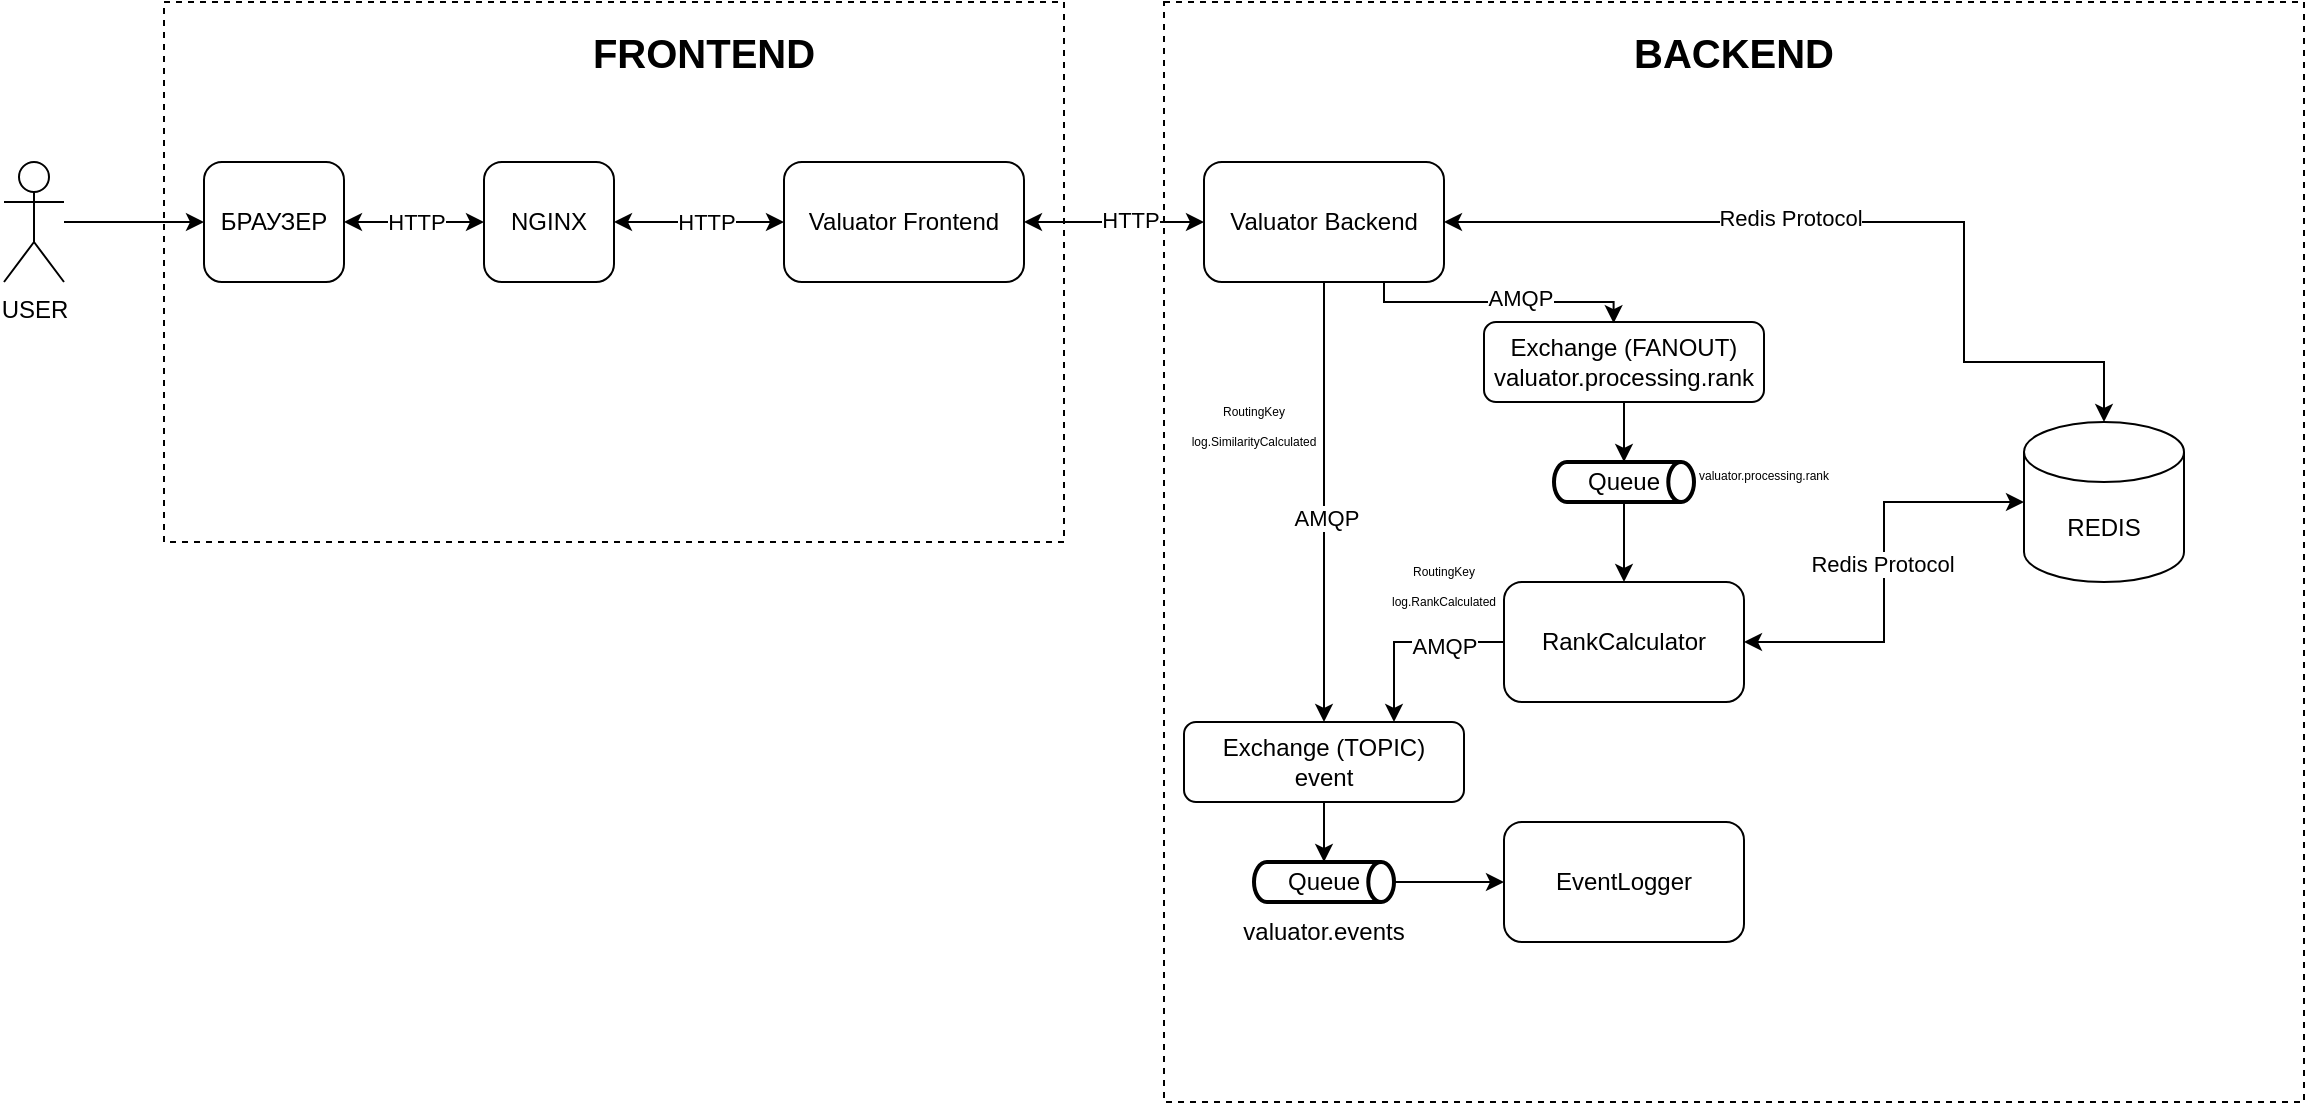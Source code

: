 <mxfile version="26.1.1">
  <diagram name="Страница — 1" id="KKmllC8yuUOeo-muvncK">
    <mxGraphModel dx="1469" dy="406" grid="1" gridSize="10" guides="1" tooltips="1" connect="1" arrows="1" fold="1" page="1" pageScale="1" pageWidth="827" pageHeight="1169" math="0" shadow="0">
      <root>
        <mxCell id="0" />
        <mxCell id="1" parent="0" />
        <mxCell id="DNXaHsyP4bz1j5rUmy31-14" value="" style="rounded=0;whiteSpace=wrap;html=1;dashed=1;" vertex="1" parent="1">
          <mxGeometry x="500" y="210" width="570" height="550" as="geometry" />
        </mxCell>
        <mxCell id="DNXaHsyP4bz1j5rUmy31-1" value="USER" style="shape=umlActor;verticalLabelPosition=bottom;verticalAlign=top;html=1;outlineConnect=0;" vertex="1" parent="1">
          <mxGeometry x="-80" y="290" width="30" height="60" as="geometry" />
        </mxCell>
        <mxCell id="DNXaHsyP4bz1j5rUmy31-11" value="" style="rounded=0;whiteSpace=wrap;html=1;dashed=1;" vertex="1" parent="1">
          <mxGeometry y="210" width="450" height="270" as="geometry" />
        </mxCell>
        <mxCell id="DNXaHsyP4bz1j5rUmy31-12" value="&lt;font style=&quot;font-size: 20px;&quot;&gt;&lt;b&gt;FRONTEND&lt;/b&gt;&lt;/font&gt;" style="text;html=1;align=center;verticalAlign=middle;whiteSpace=wrap;rounded=0;" vertex="1" parent="1">
          <mxGeometry x="240" y="220" width="60" height="30" as="geometry" />
        </mxCell>
        <mxCell id="DNXaHsyP4bz1j5rUmy31-13" value="Valuator Frontend" style="rounded=1;whiteSpace=wrap;html=1;" vertex="1" parent="1">
          <mxGeometry x="310" y="290" width="120" height="60" as="geometry" />
        </mxCell>
        <mxCell id="DNXaHsyP4bz1j5rUmy31-15" value="&lt;b&gt;&lt;font style=&quot;font-size: 20px;&quot;&gt;BACKEND&lt;/font&gt;&lt;/b&gt;" style="text;html=1;align=center;verticalAlign=middle;whiteSpace=wrap;rounded=0;" vertex="1" parent="1">
          <mxGeometry x="755" y="220" width="60" height="30" as="geometry" />
        </mxCell>
        <mxCell id="DNXaHsyP4bz1j5rUmy31-16" value="NGINX" style="rounded=1;whiteSpace=wrap;html=1;" vertex="1" parent="1">
          <mxGeometry x="160" y="290" width="65" height="60" as="geometry" />
        </mxCell>
        <mxCell id="DNXaHsyP4bz1j5rUmy31-19" value="БРАУЗЕР" style="rounded=1;whiteSpace=wrap;html=1;" vertex="1" parent="1">
          <mxGeometry x="20" y="290" width="70" height="60" as="geometry" />
        </mxCell>
        <mxCell id="DNXaHsyP4bz1j5rUmy31-33" style="edgeStyle=orthogonalEdgeStyle;rounded=0;orthogonalLoop=1;jettySize=auto;html=1;exitX=0.5;exitY=1;exitDx=0;exitDy=0;" edge="1" parent="1" source="DNXaHsyP4bz1j5rUmy31-21" target="DNXaHsyP4bz1j5rUmy31-31">
          <mxGeometry relative="1" as="geometry" />
        </mxCell>
        <mxCell id="DNXaHsyP4bz1j5rUmy31-51" value="AMQP" style="edgeLabel;html=1;align=center;verticalAlign=middle;resizable=0;points=[];" vertex="1" connectable="0" parent="DNXaHsyP4bz1j5rUmy31-33">
          <mxGeometry x="0.066" y="1" relative="1" as="geometry">
            <mxPoint as="offset" />
          </mxGeometry>
        </mxCell>
        <mxCell id="DNXaHsyP4bz1j5rUmy31-21" value="Valuator Backend" style="rounded=1;whiteSpace=wrap;html=1;" vertex="1" parent="1">
          <mxGeometry x="520" y="290" width="120" height="60" as="geometry" />
        </mxCell>
        <mxCell id="DNXaHsyP4bz1j5rUmy31-24" value="REDIS" style="shape=cylinder3;whiteSpace=wrap;html=1;boundedLbl=1;backgroundOutline=1;size=15;" vertex="1" parent="1">
          <mxGeometry x="930" y="420" width="80" height="80" as="geometry" />
        </mxCell>
        <mxCell id="DNXaHsyP4bz1j5rUmy31-26" value="" style="endArrow=classic;startArrow=classic;html=1;rounded=0;entryX=0.5;entryY=0;entryDx=0;entryDy=0;entryPerimeter=0;exitX=1;exitY=0.5;exitDx=0;exitDy=0;edgeStyle=orthogonalEdgeStyle;" edge="1" parent="1" source="DNXaHsyP4bz1j5rUmy31-21" target="DNXaHsyP4bz1j5rUmy31-24">
          <mxGeometry width="50" height="50" relative="1" as="geometry">
            <mxPoint x="660" y="400" as="sourcePoint" />
            <mxPoint x="710" y="350" as="targetPoint" />
            <Array as="points">
              <mxPoint x="900" y="320" />
              <mxPoint x="900" y="390" />
              <mxPoint x="970" y="390" />
            </Array>
          </mxGeometry>
        </mxCell>
        <mxCell id="DNXaHsyP4bz1j5rUmy31-65" value="Redis Protocol" style="edgeLabel;html=1;align=center;verticalAlign=middle;resizable=0;points=[];" vertex="1" connectable="0" parent="DNXaHsyP4bz1j5rUmy31-26">
          <mxGeometry x="-0.197" y="2" relative="1" as="geometry">
            <mxPoint as="offset" />
          </mxGeometry>
        </mxCell>
        <mxCell id="DNXaHsyP4bz1j5rUmy31-27" value="Exchange (FANOUT)&lt;br&gt;valuator.processing.rank" style="rounded=1;whiteSpace=wrap;html=1;" vertex="1" parent="1">
          <mxGeometry x="660" y="370" width="140" height="40" as="geometry" />
        </mxCell>
        <mxCell id="DNXaHsyP4bz1j5rUmy31-36" style="edgeStyle=orthogonalEdgeStyle;rounded=0;orthogonalLoop=1;jettySize=auto;html=1;exitX=0.5;exitY=1;exitDx=0;exitDy=0;exitPerimeter=0;entryX=0.5;entryY=0;entryDx=0;entryDy=0;" edge="1" parent="1" source="DNXaHsyP4bz1j5rUmy31-28" target="DNXaHsyP4bz1j5rUmy31-35">
          <mxGeometry relative="1" as="geometry" />
        </mxCell>
        <mxCell id="DNXaHsyP4bz1j5rUmy31-28" value="Queue" style="strokeWidth=2;html=1;shape=mxgraph.flowchart.direct_data;whiteSpace=wrap;" vertex="1" parent="1">
          <mxGeometry x="695" y="440" width="70" height="20" as="geometry" />
        </mxCell>
        <mxCell id="DNXaHsyP4bz1j5rUmy31-29" style="edgeStyle=orthogonalEdgeStyle;rounded=0;orthogonalLoop=1;jettySize=auto;html=1;exitX=0.75;exitY=1;exitDx=0;exitDy=0;entryX=0.463;entryY=0.015;entryDx=0;entryDy=0;entryPerimeter=0;" edge="1" parent="1" source="DNXaHsyP4bz1j5rUmy31-21" target="DNXaHsyP4bz1j5rUmy31-27">
          <mxGeometry relative="1" as="geometry">
            <Array as="points">
              <mxPoint x="610" y="360" />
              <mxPoint x="725" y="360" />
            </Array>
          </mxGeometry>
        </mxCell>
        <mxCell id="DNXaHsyP4bz1j5rUmy31-50" value="AMQP" style="edgeLabel;html=1;align=center;verticalAlign=middle;resizable=0;points=[];" vertex="1" connectable="0" parent="DNXaHsyP4bz1j5rUmy31-29">
          <mxGeometry x="0.154" y="2" relative="1" as="geometry">
            <mxPoint as="offset" />
          </mxGeometry>
        </mxCell>
        <mxCell id="DNXaHsyP4bz1j5rUmy31-30" style="edgeStyle=orthogonalEdgeStyle;rounded=0;orthogonalLoop=1;jettySize=auto;html=1;exitX=0.5;exitY=1;exitDx=0;exitDy=0;entryX=0.5;entryY=0;entryDx=0;entryDy=0;entryPerimeter=0;" edge="1" parent="1" source="DNXaHsyP4bz1j5rUmy31-27" target="DNXaHsyP4bz1j5rUmy31-28">
          <mxGeometry relative="1" as="geometry" />
        </mxCell>
        <mxCell id="DNXaHsyP4bz1j5rUmy31-31" value="Exchange (TOPIC)&lt;br&gt;event" style="rounded=1;whiteSpace=wrap;html=1;" vertex="1" parent="1">
          <mxGeometry x="510" y="570" width="140" height="40" as="geometry" />
        </mxCell>
        <mxCell id="DNXaHsyP4bz1j5rUmy31-45" style="edgeStyle=orthogonalEdgeStyle;rounded=0;orthogonalLoop=1;jettySize=auto;html=1;exitX=1;exitY=0.5;exitDx=0;exitDy=0;exitPerimeter=0;entryX=0;entryY=0.5;entryDx=0;entryDy=0;" edge="1" parent="1" source="DNXaHsyP4bz1j5rUmy31-32" target="DNXaHsyP4bz1j5rUmy31-44">
          <mxGeometry relative="1" as="geometry" />
        </mxCell>
        <mxCell id="DNXaHsyP4bz1j5rUmy31-32" value="Queue" style="strokeWidth=2;html=1;shape=mxgraph.flowchart.direct_data;whiteSpace=wrap;" vertex="1" parent="1">
          <mxGeometry x="545" y="640" width="70" height="20" as="geometry" />
        </mxCell>
        <mxCell id="DNXaHsyP4bz1j5rUmy31-34" style="edgeStyle=orthogonalEdgeStyle;rounded=0;orthogonalLoop=1;jettySize=auto;html=1;exitX=0.5;exitY=1;exitDx=0;exitDy=0;entryX=0.5;entryY=0;entryDx=0;entryDy=0;entryPerimeter=0;" edge="1" parent="1" source="DNXaHsyP4bz1j5rUmy31-31" target="DNXaHsyP4bz1j5rUmy31-32">
          <mxGeometry relative="1" as="geometry" />
        </mxCell>
        <mxCell id="DNXaHsyP4bz1j5rUmy31-39" style="edgeStyle=orthogonalEdgeStyle;rounded=0;orthogonalLoop=1;jettySize=auto;html=1;exitX=0;exitY=0.5;exitDx=0;exitDy=0;entryX=0.75;entryY=0;entryDx=0;entryDy=0;" edge="1" parent="1" source="DNXaHsyP4bz1j5rUmy31-35" target="DNXaHsyP4bz1j5rUmy31-31">
          <mxGeometry relative="1" as="geometry" />
        </mxCell>
        <mxCell id="DNXaHsyP4bz1j5rUmy31-52" value="AMQP" style="edgeLabel;html=1;align=center;verticalAlign=middle;resizable=0;points=[];" vertex="1" connectable="0" parent="DNXaHsyP4bz1j5rUmy31-39">
          <mxGeometry x="-0.365" y="2" relative="1" as="geometry">
            <mxPoint as="offset" />
          </mxGeometry>
        </mxCell>
        <mxCell id="DNXaHsyP4bz1j5rUmy31-35" value="RankCalculator" style="rounded=1;whiteSpace=wrap;html=1;" vertex="1" parent="1">
          <mxGeometry x="670" y="500" width="120" height="60" as="geometry" />
        </mxCell>
        <mxCell id="DNXaHsyP4bz1j5rUmy31-40" value="&lt;font style=&quot;font-size: 6px;&quot;&gt;RoutingKey&lt;br&gt;log.SimilarityCalculated&lt;/font&gt;" style="text;html=1;align=center;verticalAlign=middle;whiteSpace=wrap;rounded=0;" vertex="1" parent="1">
          <mxGeometry x="520" y="410" width="50" height="20" as="geometry" />
        </mxCell>
        <mxCell id="DNXaHsyP4bz1j5rUmy31-43" value="&lt;font style=&quot;font-size: 6px;&quot;&gt;RoutingKey&lt;br&gt;log.RankCalculated&lt;/font&gt;" style="text;html=1;align=center;verticalAlign=middle;whiteSpace=wrap;rounded=0;" vertex="1" parent="1">
          <mxGeometry x="615" y="490" width="50" height="20" as="geometry" />
        </mxCell>
        <mxCell id="DNXaHsyP4bz1j5rUmy31-44" value="EventLogger" style="rounded=1;whiteSpace=wrap;html=1;" vertex="1" parent="1">
          <mxGeometry x="670" y="620" width="120" height="60" as="geometry" />
        </mxCell>
        <mxCell id="DNXaHsyP4bz1j5rUmy31-47" value="valuator.events" style="text;html=1;align=center;verticalAlign=middle;whiteSpace=wrap;rounded=0;" vertex="1" parent="1">
          <mxGeometry x="550" y="660" width="60" height="30" as="geometry" />
        </mxCell>
        <UserObject label="&lt;font style=&quot;font-size: 6px;&quot;&gt;valuator.processing.rank&lt;/font&gt;" link="valuator.processing.rank" id="DNXaHsyP4bz1j5rUmy31-48">
          <mxCell style="text;html=1;align=center;verticalAlign=middle;whiteSpace=wrap;rounded=0;" vertex="1" parent="1">
            <mxGeometry x="770" y="430" width="60" height="30" as="geometry" />
          </mxCell>
        </UserObject>
        <mxCell id="DNXaHsyP4bz1j5rUmy31-49" style="edgeStyle=orthogonalEdgeStyle;rounded=0;orthogonalLoop=1;jettySize=auto;html=1;" edge="1" parent="1" source="DNXaHsyP4bz1j5rUmy31-1" target="DNXaHsyP4bz1j5rUmy31-19">
          <mxGeometry relative="1" as="geometry" />
        </mxCell>
        <mxCell id="DNXaHsyP4bz1j5rUmy31-59" value="" style="endArrow=classic;startArrow=classic;html=1;rounded=0;exitX=1;exitY=0.5;exitDx=0;exitDy=0;entryX=0;entryY=0.5;entryDx=0;entryDy=0;" edge="1" parent="1" source="DNXaHsyP4bz1j5rUmy31-19" target="DNXaHsyP4bz1j5rUmy31-16">
          <mxGeometry width="50" height="50" relative="1" as="geometry">
            <mxPoint x="160" y="360" as="sourcePoint" />
            <mxPoint x="210" y="310" as="targetPoint" />
          </mxGeometry>
        </mxCell>
        <mxCell id="DNXaHsyP4bz1j5rUmy31-62" value="HTTP" style="edgeLabel;html=1;align=center;verticalAlign=middle;resizable=0;points=[];" vertex="1" connectable="0" parent="DNXaHsyP4bz1j5rUmy31-59">
          <mxGeometry x="0.031" relative="1" as="geometry">
            <mxPoint as="offset" />
          </mxGeometry>
        </mxCell>
        <mxCell id="DNXaHsyP4bz1j5rUmy31-60" value="" style="endArrow=classic;startArrow=classic;html=1;rounded=0;exitX=1;exitY=0.5;exitDx=0;exitDy=0;entryX=0;entryY=0.5;entryDx=0;entryDy=0;" edge="1" parent="1" source="DNXaHsyP4bz1j5rUmy31-13" target="DNXaHsyP4bz1j5rUmy31-21">
          <mxGeometry width="50" height="50" relative="1" as="geometry">
            <mxPoint x="500" y="360" as="sourcePoint" />
            <mxPoint x="550" y="310" as="targetPoint" />
          </mxGeometry>
        </mxCell>
        <mxCell id="DNXaHsyP4bz1j5rUmy31-64" value="HTTP" style="edgeLabel;html=1;align=center;verticalAlign=middle;resizable=0;points=[];" vertex="1" connectable="0" parent="DNXaHsyP4bz1j5rUmy31-60">
          <mxGeometry x="0.172" y="1" relative="1" as="geometry">
            <mxPoint as="offset" />
          </mxGeometry>
        </mxCell>
        <mxCell id="DNXaHsyP4bz1j5rUmy31-61" value="" style="endArrow=classic;startArrow=classic;html=1;rounded=0;exitX=1;exitY=0.5;exitDx=0;exitDy=0;entryX=0;entryY=0.5;entryDx=0;entryDy=0;" edge="1" parent="1" source="DNXaHsyP4bz1j5rUmy31-16" target="DNXaHsyP4bz1j5rUmy31-13">
          <mxGeometry width="50" height="50" relative="1" as="geometry">
            <mxPoint x="340" y="350" as="sourcePoint" />
            <mxPoint x="390" y="300" as="targetPoint" />
          </mxGeometry>
        </mxCell>
        <mxCell id="DNXaHsyP4bz1j5rUmy31-63" value="HTTP" style="edgeLabel;html=1;align=center;verticalAlign=middle;resizable=0;points=[];" vertex="1" connectable="0" parent="DNXaHsyP4bz1j5rUmy31-61">
          <mxGeometry x="0.069" relative="1" as="geometry">
            <mxPoint as="offset" />
          </mxGeometry>
        </mxCell>
        <mxCell id="DNXaHsyP4bz1j5rUmy31-69" value="" style="endArrow=classic;startArrow=classic;html=1;rounded=0;exitX=1;exitY=0.5;exitDx=0;exitDy=0;entryX=0;entryY=0.5;entryDx=0;entryDy=0;entryPerimeter=0;edgeStyle=orthogonalEdgeStyle;" edge="1" parent="1" source="DNXaHsyP4bz1j5rUmy31-35" target="DNXaHsyP4bz1j5rUmy31-24">
          <mxGeometry width="50" height="50" relative="1" as="geometry">
            <mxPoint x="800" y="520" as="sourcePoint" />
            <mxPoint x="850" y="470" as="targetPoint" />
          </mxGeometry>
        </mxCell>
        <mxCell id="DNXaHsyP4bz1j5rUmy31-70" value="Redis Protocol" style="edgeLabel;html=1;align=center;verticalAlign=middle;resizable=0;points=[];" vertex="1" connectable="0" parent="DNXaHsyP4bz1j5rUmy31-69">
          <mxGeometry x="0.045" y="1" relative="1" as="geometry">
            <mxPoint as="offset" />
          </mxGeometry>
        </mxCell>
      </root>
    </mxGraphModel>
  </diagram>
</mxfile>
